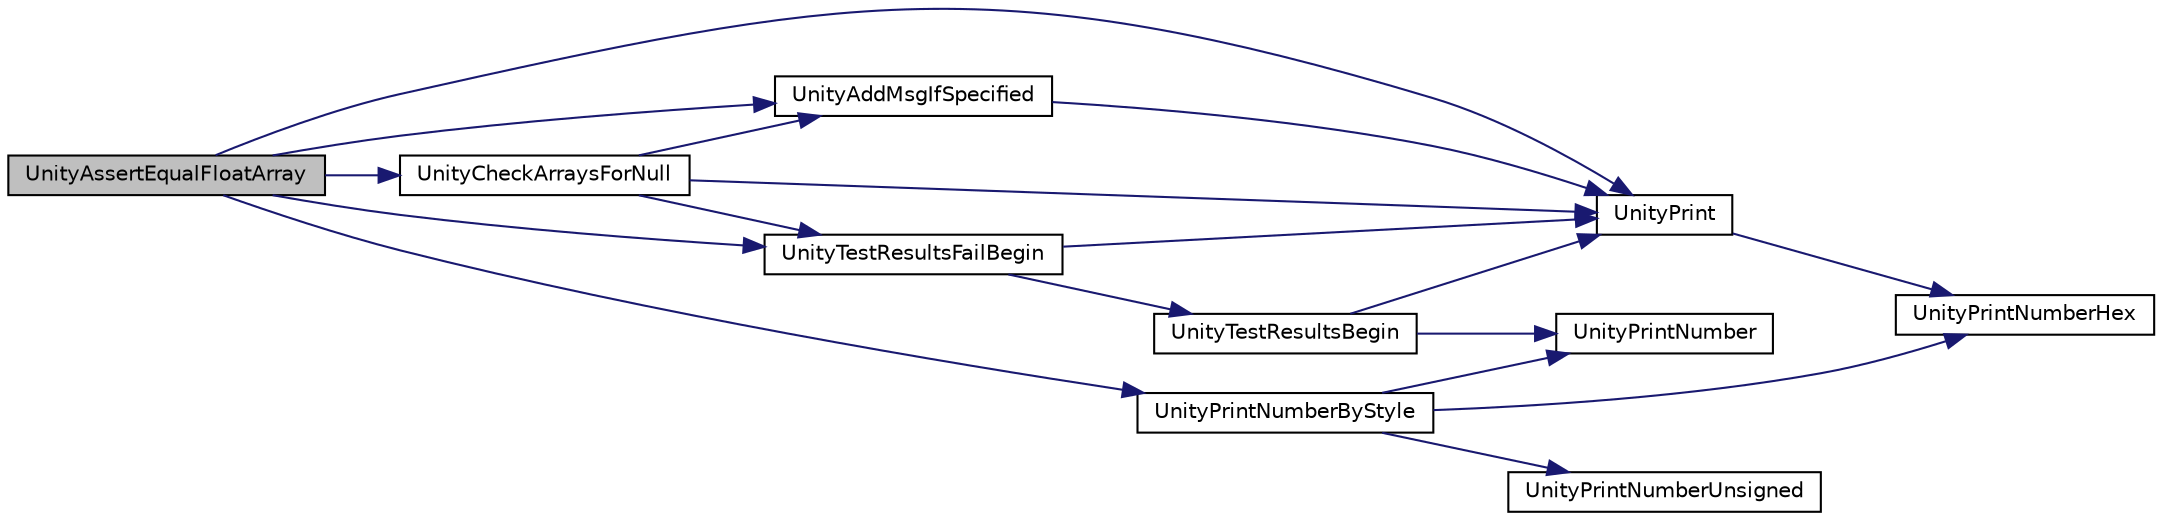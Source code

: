 digraph "UnityAssertEqualFloatArray"
{
  edge [fontname="Helvetica",fontsize="10",labelfontname="Helvetica",labelfontsize="10"];
  node [fontname="Helvetica",fontsize="10",shape=record];
  rankdir="LR";
  Node1 [label="UnityAssertEqualFloatArray",height=0.2,width=0.4,color="black", fillcolor="grey75", style="filled" fontcolor="black"];
  Node1 -> Node2 [color="midnightblue",fontsize="10",style="solid",fontname="Helvetica"];
  Node2 [label="UnityTestResultsFailBegin",height=0.2,width=0.4,color="black", fillcolor="white", style="filled",URL="$unity_8cpp.html#a94410c34386a3161f9174d69cf26ac76"];
  Node2 -> Node3 [color="midnightblue",fontsize="10",style="solid",fontname="Helvetica"];
  Node3 [label="UnityTestResultsBegin",height=0.2,width=0.4,color="black", fillcolor="white", style="filled",URL="$unity_8cpp.html#a3592c36ac5669c5fb9c115b5746bacc4"];
  Node3 -> Node4 [color="midnightblue",fontsize="10",style="solid",fontname="Helvetica"];
  Node4 [label="UnityPrint",height=0.2,width=0.4,color="black", fillcolor="white", style="filled",URL="$unity_8cpp.html#accff2eb4cfd0273e8ad62c37639d3e3c"];
  Node4 -> Node5 [color="midnightblue",fontsize="10",style="solid",fontname="Helvetica"];
  Node5 [label="UnityPrintNumberHex",height=0.2,width=0.4,color="black", fillcolor="white", style="filled",URL="$unity_8cpp.html#ae7690e1ec1db8aa92757c997b27c71e9"];
  Node3 -> Node6 [color="midnightblue",fontsize="10",style="solid",fontname="Helvetica"];
  Node6 [label="UnityPrintNumber",height=0.2,width=0.4,color="black", fillcolor="white", style="filled",URL="$unity_8cpp.html#af75b03ae890cb5b0a63e3dc5352724c1",tooltip="basically do an itoa using as little ram as possible"];
  Node2 -> Node4 [color="midnightblue",fontsize="10",style="solid",fontname="Helvetica"];
  Node1 -> Node4 [color="midnightblue",fontsize="10",style="solid",fontname="Helvetica"];
  Node1 -> Node7 [color="midnightblue",fontsize="10",style="solid",fontname="Helvetica"];
  Node7 [label="UnityAddMsgIfSpecified",height=0.2,width=0.4,color="black", fillcolor="white", style="filled",URL="$unity_8cpp.html#a34030eb3a0d649085e1f79769474cad5"];
  Node7 -> Node4 [color="midnightblue",fontsize="10",style="solid",fontname="Helvetica"];
  Node1 -> Node8 [color="midnightblue",fontsize="10",style="solid",fontname="Helvetica"];
  Node8 [label="UnityCheckArraysForNull",height=0.2,width=0.4,color="black", fillcolor="white", style="filled",URL="$unity_8cpp.html#ac5d1fcc8f87c40e952aff23b539443b4"];
  Node8 -> Node2 [color="midnightblue",fontsize="10",style="solid",fontname="Helvetica"];
  Node8 -> Node4 [color="midnightblue",fontsize="10",style="solid",fontname="Helvetica"];
  Node8 -> Node7 [color="midnightblue",fontsize="10",style="solid",fontname="Helvetica"];
  Node1 -> Node9 [color="midnightblue",fontsize="10",style="solid",fontname="Helvetica"];
  Node9 [label="UnityPrintNumberByStyle",height=0.2,width=0.4,color="black", fillcolor="white", style="filled",URL="$unity_8cpp.html#a9d3e7092e09873f0a4d2cf712a4acb80"];
  Node9 -> Node6 [color="midnightblue",fontsize="10",style="solid",fontname="Helvetica"];
  Node9 -> Node10 [color="midnightblue",fontsize="10",style="solid",fontname="Helvetica"];
  Node10 [label="UnityPrintNumberUnsigned",height=0.2,width=0.4,color="black", fillcolor="white", style="filled",URL="$unity_8cpp.html#adffe6a17d4ebe83b35729fcffff83a70",tooltip="basically do an itoa using as little ram as possible"];
  Node9 -> Node5 [color="midnightblue",fontsize="10",style="solid",fontname="Helvetica"];
}
